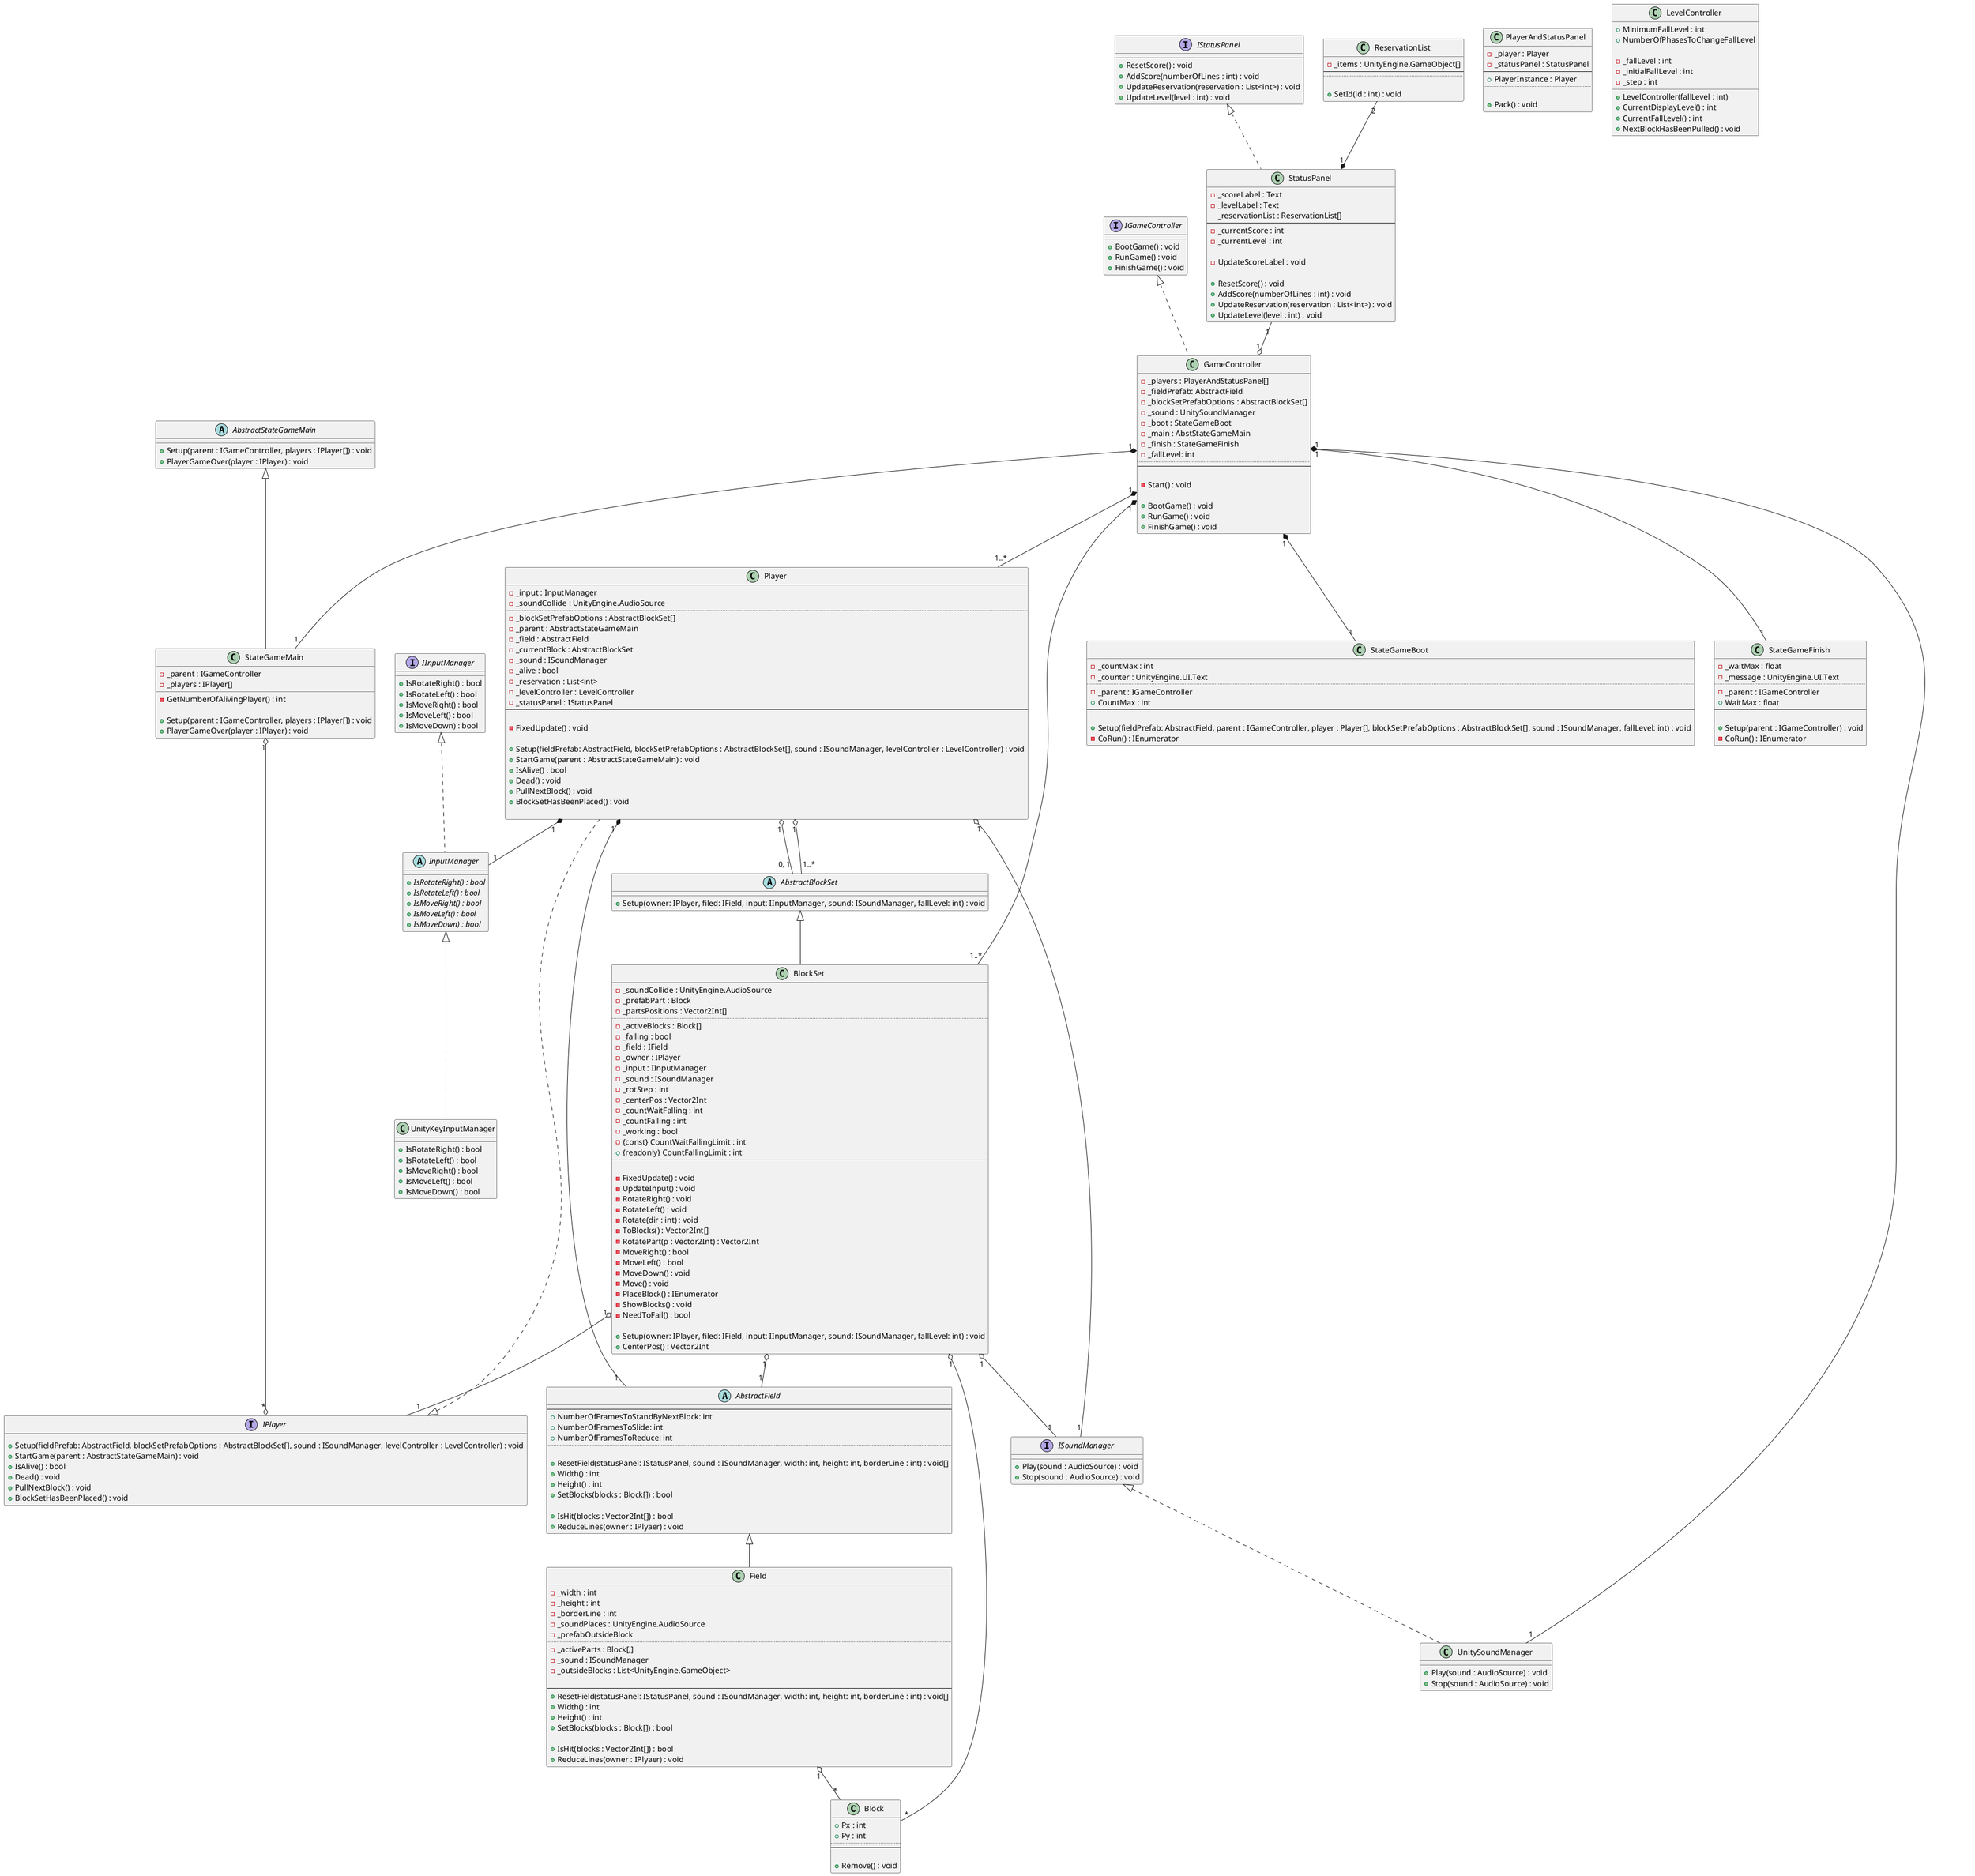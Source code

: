 @startuml

class Block
{
    + Px : int
    + Py : int
    ..
    --

    + Remove() : void
}

' フィールドの状態を管理する
abstract class AbstractField
{
    --
    + NumberOfFramesToStandByNextBlock: int
    + NumberOfFramesToSlide: int
    + NumberOfFramesToReduce: int
    ..

    + ResetField(statusPanel: IStatusPanel, sound : ISoundManager, width: int, height: int, borderLine : int) : void[]
    + Width() : int
    + Height() : int
    ' @return ブロックが積みあがってしまったらtrue, そうでなければfalse を返す
    + SetBlocks(blocks : Block[]) : bool

    + IsHit(blocks : Vector2Int[]) : bool
    + ReduceLines(owner : IPlyaer) : void
}

class Field
{
    - _width : int
    - _height : int
    - _borderLine : int
    - _soundPlaces : UnityEngine.AudioSource
    - _prefabOutsideBlock
    ..
    - _activeParts : Block[,]
    - _sound : ISoundManager
    - _outsideBlocks : List<UnityEngine.GameObject>

    --
    + ResetField(statusPanel: IStatusPanel, sound : ISoundManager, width: int, height: int, borderLine : int) : void[]
    + Width() : int
    + Height() : int
    ' @return ブロックが積みあがってしまったらtrue, そうでなければfalse を返す
    + SetBlocks(blocks : Block[]) : bool

    + IsHit(blocks : Vector2Int[]) : bool
    + ReduceLines(owner : IPlyaer) : void
}

interface IGameController
{
    + BootGame() : void
    + RunGame() : void
    + FinishGame() : void
}

class PlayerAndStatusPanel
{
    - _player : Player
    - _statusPanel : StatusPanel
    --
    + PlayerInstance : Player
    ..

    + Pack() : void
}

' ゲームの進行を管理する
class GameController
{
    - _players : PlayerAndStatusPanel[]
    - _fieldPrefab: AbstractField
    - _blockSetPrefabOptions : AbstractBlockSet[]
    - _sound : UnitySoundManager
    - _boot : StateGameBoot
    - _main : AbstStateGameMain
    - _finish : StateGameFinish
    - _fallLevel: int
    ..
    --

    - Start() : void

    + BootGame() : void
    + RunGame() : void
    + FinishGame() : void
}

interface IPlayer
{
    + Setup(fieldPrefab: AbstractField, blockSetPrefabOptions : AbstractBlockSet[], sound : ISoundManager, levelController : LevelController) : void
    + StartGame(parent : AbstractStateGameMain) : void
    + IsAlive() : bool
    + Dead() : void
    + PullNextBlock() : void
    + BlockSetHasBeenPlaced() : void
}


class Player
{
    - _input : InputManager
    - _soundCollide : UnityEngine.AudioSource
    ..
    - _blockSetPrefabOptions : AbstractBlockSet[]
    - _parent : AbstractStateGameMain
    - _field : AbstractField
    - _currentBlock : AbstractBlockSet
    - _sound : ISoundManager
    - _alive : bool
    - _reservation : List<int>
    - _levelController : LevelController
    - _statusPanel : IStatusPanel
    --

    - FixedUpdate() : void

    + Setup(fieldPrefab: AbstractField, blockSetPrefabOptions : AbstractBlockSet[], sound : ISoundManager, levelController : LevelController) : void
    + StartGame(parent : AbstractStateGameMain) : void
    + IsAlive() : bool
    + Dead() : void
    + PullNextBlock() : void
    + BlockSetHasBeenPlaced() : void

}

class StateGameBoot
{
    - _countMax : int
    - _counter : UnityEngine.UI.Text
    ..
    - _parent : IGameController
    + CountMax : int
    --

    + Setup(fieldPrefab: AbstractField, parent : IGameController, player : Player[], blockSetPrefabOptions : AbstractBlockSet[], sound : ISoundManager, fallLevel: int) : void
    - CoRun() : IEnumerator
}

abstract class AbstractStateGameMain
{
    + Setup(parent : IGameController, players : IPlayer[]) : void
    + PlayerGameOver(player : IPlayer) : void
}

class StateGameMain
{
    - _parent : IGameController
    - _players : IPlayer[]

    - GetNumberOfAlivingPlayer() : int

    + Setup(parent : IGameController, players : IPlayer[]) : void
    + PlayerGameOver(player : IPlayer) : void
}

class StateGameFinish
{
    - _waitMax : float
    - _message : UnityEngine.UI.Text
    ..
    - _parent : IGameController
    + WaitMax : float
    --

    + Setup(parent : IGameController) : void
    - CoRun() : IEnumerator
}

interface IInputManager
{
    + IsRotateRight() : bool
    + IsRotateLeft() : bool
    + IsMoveRight() : bool
    + IsMoveLeft() : bool
    + IsMoveDown) : bool
}

abstract class InputManager
{
    + {abstract} IsRotateRight() : bool
    + {abstract} IsRotateLeft() : bool
    + {abstract} IsMoveRight() : bool
    + {abstract} IsMoveLeft() : bool
    + {abstract} IsMoveDown) : bool
}

class UnityKeyInputManager
{
    + IsRotateRight() : bool
    + IsRotateLeft() : bool
    + IsMoveRight() : bool
    + IsMoveLeft() : bool
    + IsMoveDown() : bool
}

abstract class AbstractBlockSet
{
    + Setup(owner: IPlayer, filed: IField, input: IInputManager, sound: ISoundManager, fallLevel: int) : void
}

' ブロックの状態を管理する
class BlockSet
{
    - _soundCollide : UnityEngine.AudioSource
    - _prefabPart : Block
    - _partsPositions : Vector2Int[]
    ..
    - _activeBlocks : Block[]
    - _falling : bool
    - _field : IField
    - _owner : IPlayer
    - _input : IInputManager
    - _sound : ISoundManager
    - _rotStep : int
    - _centerPos : Vector2Int
    - _countWaitFalling : int
    - _countFalling : int
    - _working : bool
    - {const} CountWaitFallingLimit : int
    + {readonly} CountFallingLimit : int
    --

    - FixedUpdate() : void
    - UpdateInput() : void
    - RotateRight() : void
    - RotateLeft() : void
    - Rotate(dir : int) : void
    - ToBlocks() : Vector2Int[]
    - RotatePart(p : Vector2Int) : Vector2Int
    ' @return 移動できる場合はtrue, 何かにぶつかって移動できない場合はfalse
    - MoveRight() : bool
    ' @return 移動できる場合はtrue, 何かにぶつかって移動できない場合はfalse
    - MoveLeft() : bool
    - MoveDown() : void
    - Move() : void
    - PlaceBlock() : IEnumerator
    - ShowBlocks() : void
    - NeedToFall() : bool

    + Setup(owner: IPlayer, filed: IField, input: IInputManager, sound: ISoundManager, fallLevel: int) : void
    + CenterPos() : Vector2Int
}

interface ISoundManager
{
    + Play(sound : AudioSource) : void
    + Stop(sound : AudioSource) : void
}

class UnitySoundManager
{
    + Play(sound : AudioSource) : void
    + Stop(sound : AudioSource) : void
}

interface IStatusPanel
{
    + ResetScore() : void
    + AddScore(numberOfLines : int) : void
    + UpdateReservation(reservation : List<int>) : void
    + UpdateLevel(level : int) : void
}

class StatusPanel
{
    - _scoreLabel : Text
    - _levelLabel : Text
    _reservationList : ReservationList[]
    --
    - _currentScore : int
    - _currentLevel : int
 
    - UpdateScoreLabel : void

    + ResetScore() : void
    + AddScore(numberOfLines : int) : void
    + UpdateReservation(reservation : List<int>) : void
    + UpdateLevel(level : int) : void
}

class ReservationList
{
    - _items : UnityEngine.GameObject[]
    --
    ..

    + SetId(id : int) : void
}

class LevelController
{
    + MinimumFallLevel : int
    + NumberOfPhasesToChangeFallLevel

    - _fallLevel : int
    - _initialFallLevel : int
    - _step : int

    + LevelController(fallLevel : int)
    + CurrentDisplayLevel() : int
    +CurrentFallLevel() : int
    + NextBlockHasBeenPulled() : void

}

Player "1" *-- "1" AbstractField
Player "1" o-- "0, 1" AbstractBlockSet
Player "1" o-- "1..*" AbstractBlockSet
Player "1" *-- "1" InputManager
Player "1" o-- "1" ISoundManager

GameController "1" *-- "1..*" Player
GameController "1" *-- "1..*" BlockSet
GameController "1" *-- "1" StateGameBoot
GameController "1" *-- "1" StateGameMain
GameController "1" *-- "1" StateGameFinish
GameController "1" *-- "1" UnitySoundManager

StateGameMain "1" o--o "*" IPlayer

StatusPanel "1" --o "1" GameController

IInputManager <|.. InputManager
InputManager <|.. UnityKeyInputManager
ISoundManager <|.. UnitySoundManager
IGameController <|.. GameController
AbstractBlockSet <|-- BlockSet
AbstractField <|-- Field
AbstractStateGameMain <|-- StateGameMain
IPlayer <|.. Player
IStatusPanel <|.. StatusPanel

Field "1" o-- "*" Block
BlockSet "1" o-- "*" Block
BlockSet "1" o-- "1" ISoundManager
BlockSet "1" o-- "1" IPlayer
BlockSet "1" o-- "1" AbstractField

ReservationList "2" --* "1" StatusPanel

@enduml